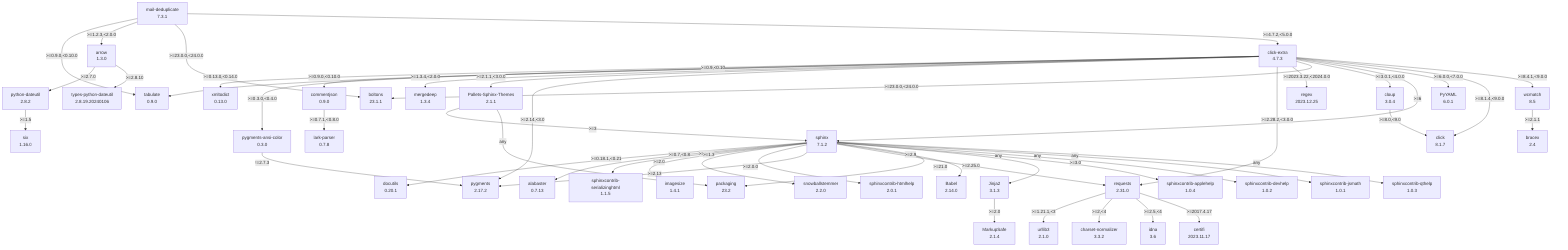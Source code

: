flowchart TD
    classDef missing stroke-dasharray: 5
    alabaster["alabaster\n0.7.13"]
    arrow["arrow\n1.3.0"]
    babel["Babel\n2.14.0"]
    boltons["boltons\n23.1.1"]
    bracex["bracex\n2.4"]
    certifi["certifi\n2023.11.17"]
    charset-normalizer["charset-normalizer\n3.3.2"]
    click-extra["click-extra\n4.7.3"]
    click_0["click\n8.1.7"]
    cloup["cloup\n3.0.4"]
    commentjson["commentjson\n0.9.0"]
    docutils["docutils\n0.20.1"]
    idna["idna\n3.6"]
    imagesize["imagesize\n1.4.1"]
    jinja2["Jinja2\n3.1.3"]
    lark-parser["lark-parser\n0.7.8"]
    mail-deduplicate["mail-deduplicate\n7.3.1"]
    markupsafe["MarkupSafe\n2.1.4"]
    mergedeep["mergedeep\n1.3.4"]
    packaging["packaging\n23.2"]
    pallets-sphinx-themes["Pallets-Sphinx-Themes\n2.1.1"]
    pygments-ansi-color["pygments-ansi-color\n0.3.0"]
    pygments["pygments\n2.17.2"]
    python-dateutil["python-dateutil\n2.8.2"]
    pyyaml["PyYAML\n6.0.1"]
    regex["regex\n2023.12.25"]
    requests["requests\n2.31.0"]
    six["six\n1.16.0"]
    snowballstemmer["snowballstemmer\n2.2.0"]
    sphinx["sphinx\n7.1.2"]
    sphinxcontrib-applehelp["sphinxcontrib-applehelp\n1.0.4"]
    sphinxcontrib-devhelp["sphinxcontrib-devhelp\n1.0.2"]
    sphinxcontrib-htmlhelp["sphinxcontrib-htmlhelp\n2.0.1"]
    sphinxcontrib-jsmath["sphinxcontrib-jsmath\n1.0.1"]
    sphinxcontrib-qthelp["sphinxcontrib-qthelp\n1.0.3"]
    sphinxcontrib-serializinghtml["sphinxcontrib-serializinghtml\n1.1.5"]
    tabulate["tabulate\n0.9.0"]
    types-python-dateutil["types-python-dateutil\n2.8.19.20240106"]
    urllib3["urllib3\n2.1.0"]
    wcmatch["wcmatch\n8.5"]
    xmltodict["xmltodict\n0.13.0"]
    arrow -- ">=2.7.0" --> python-dateutil
    arrow -- ">=2.8.10" --> types-python-dateutil
    click-extra -- ">=0.13.0,<0.14.0" --> xmltodict
    click-extra -- ">=0.3.0,<0.4.0" --> pygments-ansi-color
    click-extra -- ">=0.9,<0.10" --> tabulate
    click-extra -- ">=0.9.0,<0.10.0" --> commentjson
    click-extra -- ">=1.3.4,<2.0.0" --> mergedeep
    click-extra -- ">=2.1.1,<3.0.0" --> pallets-sphinx-themes
    click-extra -- ">=2.14,<3.0" --> pygments
    click-extra -- ">=2.28.2,<3.0.0" --> requests
    click-extra -- ">=2023.3.22,<2024.0.0" --> regex
    click-extra -- ">=23.0.0,<24.0.0" --> boltons
    click-extra -- ">=3.0.1,<4.0.0" --> cloup
    click-extra -- ">=6" --> sphinx
    click-extra -- ">=6.0.0,<7.0.0" --> pyyaml
    click-extra -- ">=8.1.4,<9.0.0" --> click_0
    click-extra -- ">=8.4.1,<9.0.0" --> wcmatch
    cloup -- ">=8.0,<9.0" --> click_0
    commentjson -- ">=0.7.1,<0.8.0" --> lark-parser
    jinja2 -- ">=2.0" --> markupsafe
    mail-deduplicate -- ">=0.9.0,<0.10.0" --> tabulate
    mail-deduplicate -- ">=1.2.3,<2.0.0" --> arrow
    mail-deduplicate -- ">=23.0.0,<24.0.0" --> boltons
    mail-deduplicate -- ">=4.7.2,<5.0.0" --> click-extra
    pallets-sphinx-themes -- ">=3" --> sphinx
    pallets-sphinx-themes -- "any" --> packaging
    pygments-ansi-color -- "!=2.7.3" --> pygments
    python-dateutil -- ">=1.5" --> six
    requests -- ">=1.21.1,<3" --> urllib3
    requests -- ">=2,<4" --> charset-normalizer
    requests -- ">=2.5,<4" --> idna
    requests -- ">=2017.4.17" --> certifi
    sphinx -- ">=0.18.1,<0.21" --> docutils
    sphinx -- ">=0.7,<0.8" --> alabaster
    sphinx -- ">=1.1.5" --> sphinxcontrib-serializinghtml
    sphinx -- ">=1.3" --> imagesize
    sphinx -- ">=2.0" --> snowballstemmer
    sphinx -- ">=2.0.0" --> sphinxcontrib-htmlhelp
    sphinx -- ">=2.13" --> pygments
    sphinx -- ">=2.25.0" --> requests
    sphinx -- ">=2.9" --> babel
    sphinx -- ">=21.0" --> packaging
    sphinx -- ">=3.0" --> jinja2
    sphinx -- "any" --> sphinxcontrib-applehelp
    sphinx -- "any" --> sphinxcontrib-devhelp
    sphinx -- "any" --> sphinxcontrib-jsmath
    sphinx -- "any" --> sphinxcontrib-qthelp
    wcmatch -- ">=2.1.1" --> bracex